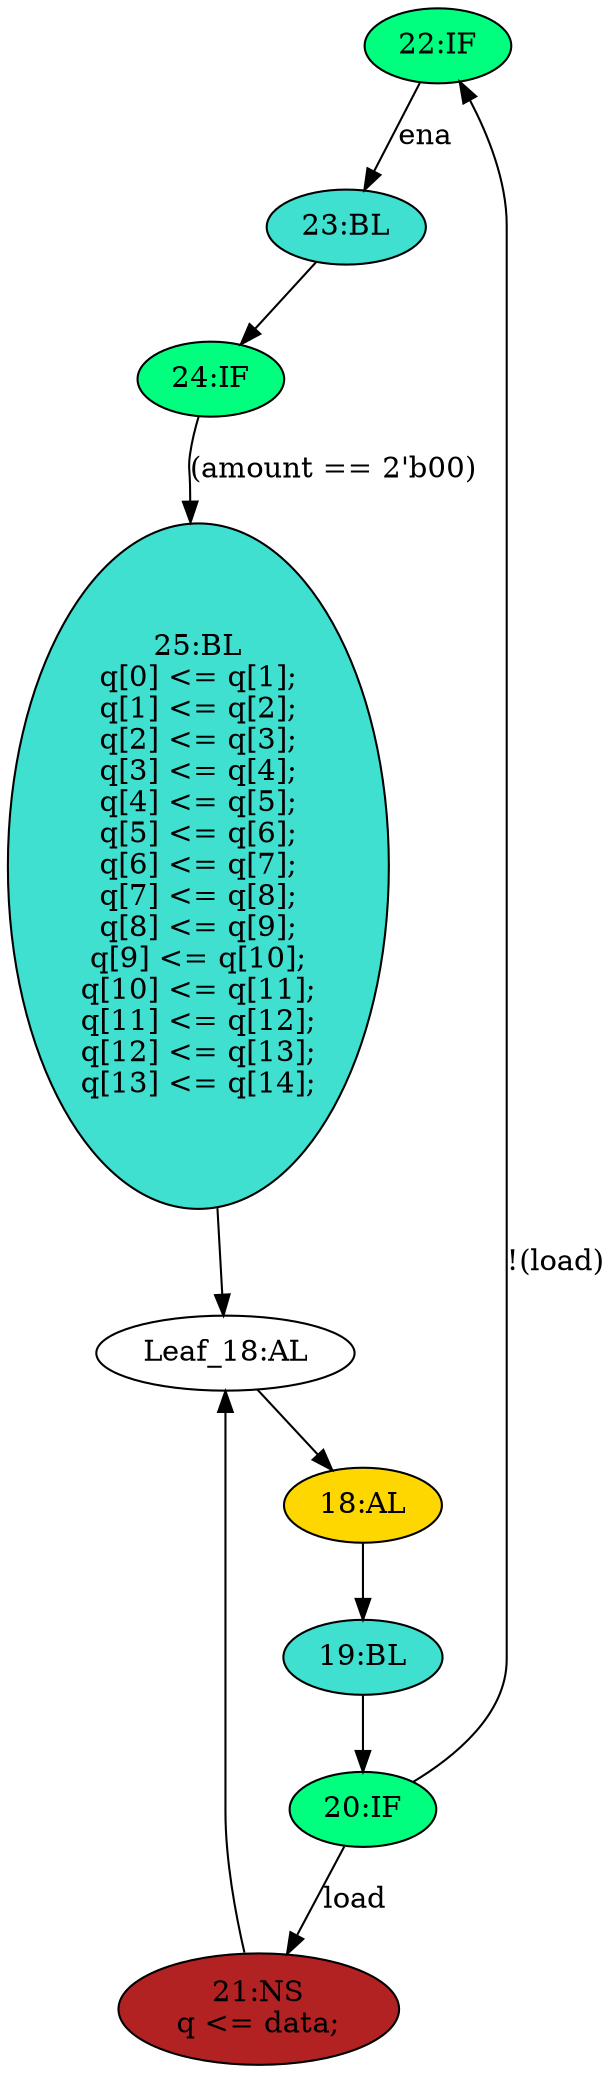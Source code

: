 strict digraph "compose( ,  )" {
	node [label="\N"];
	"22:IF"	[ast="<pyverilog.vparser.ast.IfStatement object at 0x7fef3b04e550>",
		fillcolor=springgreen,
		label="22:IF",
		statements="[]",
		style=filled,
		typ=IfStatement];
	"23:BL"	[ast="<pyverilog.vparser.ast.Block object at 0x7fef3b04ecd0>",
		fillcolor=turquoise,
		label="23:BL",
		statements="[]",
		style=filled,
		typ=Block];
	"22:IF" -> "23:BL"	[cond="['ena']",
		label=ena,
		lineno=22];
	"19:BL"	[ast="<pyverilog.vparser.ast.Block object at 0x7fef3b1350d0>",
		fillcolor=turquoise,
		label="19:BL",
		statements="[]",
		style=filled,
		typ=Block];
	"20:IF"	[ast="<pyverilog.vparser.ast.IfStatement object at 0x7fef3b0a3e10>",
		fillcolor=springgreen,
		label="20:IF",
		statements="[]",
		style=filled,
		typ=IfStatement];
	"19:BL" -> "20:IF"	[cond="[]",
		lineno=None];
	"Leaf_18:AL"	[def_var="['q']",
		label="Leaf_18:AL"];
	"18:AL"	[ast="<pyverilog.vparser.ast.Always object at 0x7fef3b0b71d0>",
		clk_sens=True,
		fillcolor=gold,
		label="18:AL",
		sens="['clk']",
		statements="[]",
		style=filled,
		typ=Always,
		use_var="['load', 'ena', 'amount', 'data', 'q']"];
	"Leaf_18:AL" -> "18:AL";
	"20:IF" -> "22:IF"	[cond="['load']",
		label="!(load)",
		lineno=20];
	"21:NS"	[ast="<pyverilog.vparser.ast.NonblockingSubstitution object at 0x7fef3b0a3610>",
		fillcolor=firebrick,
		label="21:NS
q <= data;",
		statements="[<pyverilog.vparser.ast.NonblockingSubstitution object at 0x7fef3b0a3610>]",
		style=filled,
		typ=NonblockingSubstitution];
	"20:IF" -> "21:NS"	[cond="['load']",
		label=load,
		lineno=20];
	"24:IF"	[ast="<pyverilog.vparser.ast.IfStatement object at 0x7fef3b0b1390>",
		fillcolor=springgreen,
		label="24:IF",
		statements="[]",
		style=filled,
		typ=IfStatement];
	"25:BL"	[ast="<pyverilog.vparser.ast.Block object at 0x7fef3a5bb610>",
		fillcolor=turquoise,
		label="25:BL
q[0] <= q[1];
q[1] <= q[2];
q[2] <= q[3];
q[3] <= q[4];
q[4] <= q[5];
q[5] <= q[6];
q[6] <= q[7];
q[7] <= q[8];
q[8] <= q[\
9];
q[9] <= q[10];
q[10] <= q[11];
q[11] <= q[12];
q[12] <= q[13];
q[13] <= q[14];",
		statements="[<pyverilog.vparser.ast.NonblockingSubstitution object at 0x7fef3b0a6650>, <pyverilog.vparser.ast.NonblockingSubstitution object \
at 0x7fef3b0a6350>, <pyverilog.vparser.ast.NonblockingSubstitution object at 0x7fef3b120fd0>, <pyverilog.vparser.ast.NonblockingSubstitution \
object at 0x7fef3b120e50>, <pyverilog.vparser.ast.NonblockingSubstitution object at 0x7fef3ad18cd0>, <pyverilog.vparser.ast.NonblockingSubstitution \
object at 0x7fef3ad18a50>, <pyverilog.vparser.ast.NonblockingSubstitution object at 0x7fef3ad18fd0>, <pyverilog.vparser.ast.NonblockingSubstitution \
object at 0x7fef3ad18550>, <pyverilog.vparser.ast.NonblockingSubstitution object at 0x7fef3ad18ed0>, <pyverilog.vparser.ast.NonblockingSubstitution \
object at 0x7fef3ad18e90>, <pyverilog.vparser.ast.NonblockingSubstitution object at 0x7fef3a5bb150>, <pyverilog.vparser.ast.NonblockingSubstitution \
object at 0x7fef3a5bb390>, <pyverilog.vparser.ast.NonblockingSubstitution object at 0x7fef3a5bb5d0>, <pyverilog.vparser.ast.NonblockingSubstitution \
object at 0x7fef3a5bb810>]",
		style=filled,
		typ=Block];
	"24:IF" -> "25:BL"	[cond="['amount']",
		label="(amount == 2'b00)",
		lineno=24];
	"25:BL" -> "Leaf_18:AL"	[cond="[]",
		lineno=None];
	"18:AL" -> "19:BL"	[cond="[]",
		lineno=None];
	"23:BL" -> "24:IF"	[cond="[]",
		lineno=None];
	"21:NS" -> "Leaf_18:AL"	[cond="[]",
		lineno=None];
}
